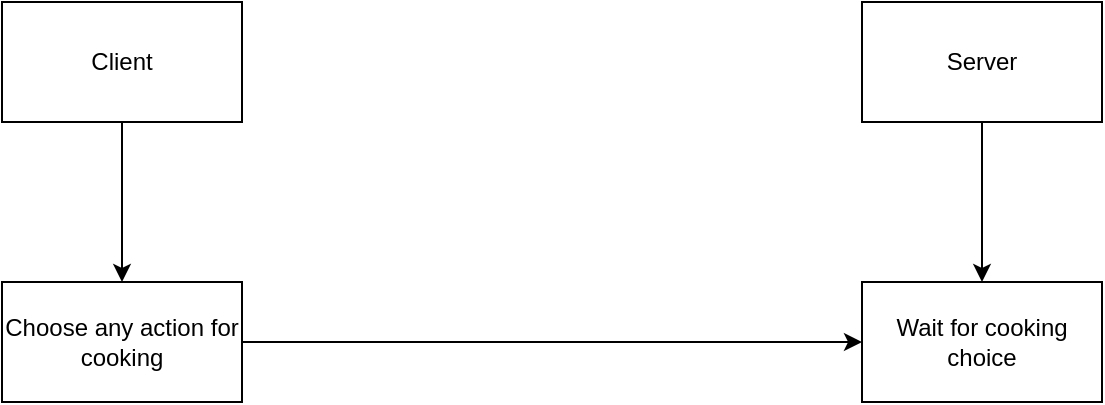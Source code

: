 <mxfile version="23.1.4" type="github">
  <diagram id="C5RBs43oDa-KdzZeNtuy" name="Page-1">
    <mxGraphModel dx="1221" dy="618" grid="1" gridSize="10" guides="1" tooltips="1" connect="1" arrows="1" fold="1" page="1" pageScale="1" pageWidth="827" pageHeight="1169" math="0" shadow="0">
      <root>
        <mxCell id="WIyWlLk6GJQsqaUBKTNV-0" />
        <mxCell id="WIyWlLk6GJQsqaUBKTNV-1" parent="WIyWlLk6GJQsqaUBKTNV-0" />
        <mxCell id="QLWgmMqiDll6cLjqccT1-4" value="" style="edgeStyle=orthogonalEdgeStyle;rounded=0;orthogonalLoop=1;jettySize=auto;html=1;" edge="1" parent="WIyWlLk6GJQsqaUBKTNV-1" source="QLWgmMqiDll6cLjqccT1-1" target="QLWgmMqiDll6cLjqccT1-3">
          <mxGeometry relative="1" as="geometry" />
        </mxCell>
        <mxCell id="QLWgmMqiDll6cLjqccT1-1" value="Client" style="rounded=0;whiteSpace=wrap;html=1;" vertex="1" parent="WIyWlLk6GJQsqaUBKTNV-1">
          <mxGeometry x="120" y="60" width="120" height="60" as="geometry" />
        </mxCell>
        <mxCell id="QLWgmMqiDll6cLjqccT1-6" value="" style="edgeStyle=orthogonalEdgeStyle;rounded=0;orthogonalLoop=1;jettySize=auto;html=1;" edge="1" parent="WIyWlLk6GJQsqaUBKTNV-1" source="QLWgmMqiDll6cLjqccT1-2" target="QLWgmMqiDll6cLjqccT1-5">
          <mxGeometry relative="1" as="geometry" />
        </mxCell>
        <mxCell id="QLWgmMqiDll6cLjqccT1-2" value="Server" style="rounded=0;whiteSpace=wrap;html=1;" vertex="1" parent="WIyWlLk6GJQsqaUBKTNV-1">
          <mxGeometry x="550" y="60" width="120" height="60" as="geometry" />
        </mxCell>
        <mxCell id="QLWgmMqiDll6cLjqccT1-7" style="edgeStyle=orthogonalEdgeStyle;rounded=0;orthogonalLoop=1;jettySize=auto;html=1;" edge="1" parent="WIyWlLk6GJQsqaUBKTNV-1" source="QLWgmMqiDll6cLjqccT1-3" target="QLWgmMqiDll6cLjqccT1-5">
          <mxGeometry relative="1" as="geometry" />
        </mxCell>
        <mxCell id="QLWgmMqiDll6cLjqccT1-3" value="Choose any action for cooking" style="whiteSpace=wrap;html=1;rounded=0;" vertex="1" parent="WIyWlLk6GJQsqaUBKTNV-1">
          <mxGeometry x="120" y="200" width="120" height="60" as="geometry" />
        </mxCell>
        <mxCell id="QLWgmMqiDll6cLjqccT1-5" value="Wait for cooking choice" style="rounded=0;whiteSpace=wrap;html=1;" vertex="1" parent="WIyWlLk6GJQsqaUBKTNV-1">
          <mxGeometry x="550" y="200" width="120" height="60" as="geometry" />
        </mxCell>
      </root>
    </mxGraphModel>
  </diagram>
</mxfile>
